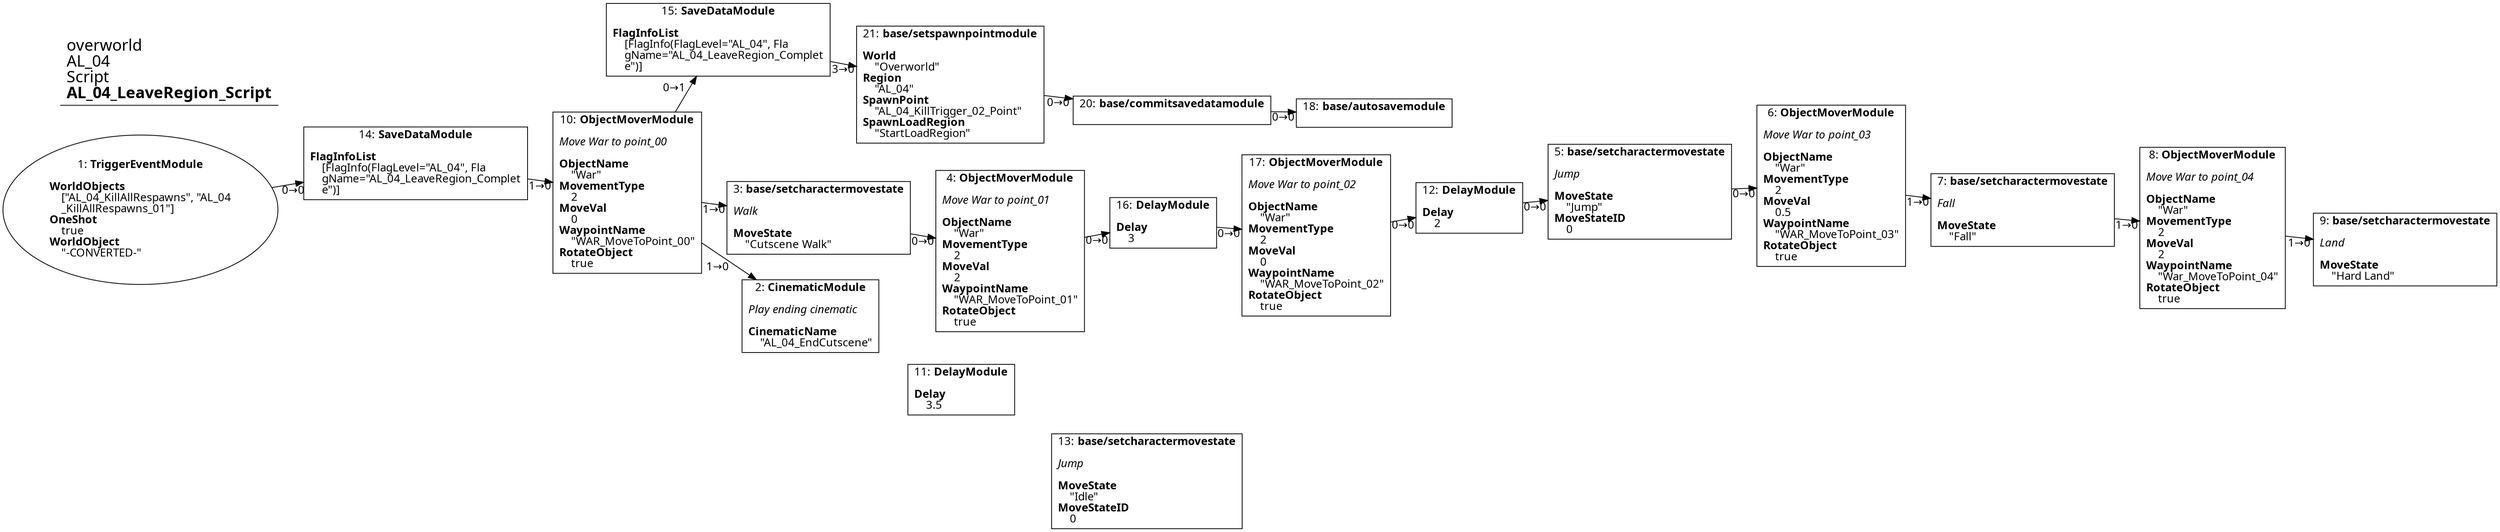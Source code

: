 digraph {
    layout = fdp;
    overlap = prism;
    sep = "+16";
    splines = spline;

    node [ shape = box ];

    graph [ fontname = "Segoe UI" ];
    node [ fontname = "Segoe UI" ];
    edge [ fontname = "Segoe UI" ];

    1 [ label = <1: <b>TriggerEventModule</b><br/><br/><b>WorldObjects</b><br align="left"/>    [&quot;AL_04_KillAllRespawns&quot;, &quot;AL_04<br align="left"/>    _KillAllRespawns_01&quot;]<br align="left"/><b>OneShot</b><br align="left"/>    true<br align="left"/><b>WorldObject</b><br align="left"/>    &quot;-CONVERTED-&quot;<br align="left"/>> ];
    1 [ shape = oval ]
    1 [ pos = "-0.296,-0.38200003!" ];
    1 -> 14 [ label = "0→0" ];

    2 [ label = <2: <b>CinematicModule</b><br/><br/><i>Play ending cinematic<br align="left"/></i><br align="left"/><b>CinematicName</b><br align="left"/>    &quot;AL_04_EndCutscene&quot;<br align="left"/>> ];
    2 [ pos = "0.523,-0.564!" ];

    3 [ label = <3: <b>base/setcharactermovestate</b><br/><br/><i>Walk<br align="left"/></i><br align="left"/><b>MoveState</b><br align="left"/>    &quot;Cutscene Walk&quot;<br align="left"/>> ];
    3 [ pos = "0.52400005,-0.42800003!" ];
    3 -> 4 [ label = "0→0" ];

    4 [ label = <4: <b>ObjectMoverModule</b><br/><br/><i>Move War to point_01<br align="left"/></i><br align="left"/><b>ObjectName</b><br align="left"/>    &quot;War&quot;<br align="left"/><b>MovementType</b><br align="left"/>    2<br align="left"/><b>MoveVal</b><br align="left"/>    2<br align="left"/><b>WaypointName</b><br align="left"/>    &quot;WAR_MoveToPoint_01&quot;<br align="left"/><b>RotateObject</b><br align="left"/>    true<br align="left"/>> ];
    4 [ pos = "0.81500006,-0.42800003!" ];
    4 -> 16 [ label = "0→0" ];

    5 [ label = <5: <b>base/setcharactermovestate</b><br/><br/><i>Jump<br align="left"/></i><br align="left"/><b>MoveState</b><br align="left"/>    &quot;Jump&quot;<br align="left"/><b>MoveStateID</b><br align="left"/>    0<br align="left"/>> ];
    5 [ pos = "1.6650001,-0.42800003!" ];
    5 -> 6 [ label = "0→0" ];

    6 [ label = <6: <b>ObjectMoverModule</b><br/><br/><i>Move War to point_03<br align="left"/></i><br align="left"/><b>ObjectName</b><br align="left"/>    &quot;War&quot;<br align="left"/><b>MovementType</b><br align="left"/>    2<br align="left"/><b>MoveVal</b><br align="left"/>    0.5<br align="left"/><b>WaypointName</b><br align="left"/>    &quot;WAR_MoveToPoint_03&quot;<br align="left"/><b>RotateObject</b><br align="left"/>    true<br align="left"/>> ];
    6 [ pos = "1.9690001,-0.42700002!" ];
    6 -> 7 [ label = "1→0" ];

    7 [ label = <7: <b>base/setcharactermovestate</b><br/><br/><i>Fall<br align="left"/></i><br align="left"/><b>MoveState</b><br align="left"/>    &quot;Fall&quot;<br align="left"/>> ];
    7 [ pos = "2.1850002,-0.45000002!" ];
    7 -> 8 [ label = "1→0" ];

    8 [ label = <8: <b>ObjectMoverModule</b><br/><br/><i>Move War to point_04<br align="left"/></i><br align="left"/><b>ObjectName</b><br align="left"/>    &quot;War&quot;<br align="left"/><b>MovementType</b><br align="left"/>    2<br align="left"/><b>MoveVal</b><br align="left"/>    2<br align="left"/><b>WaypointName</b><br align="left"/>    &quot;War_MoveToPoint_04&quot;<br align="left"/><b>RotateObject</b><br align="left"/>    true<br align="left"/>> ];
    8 [ pos = "2.483,-0.47300002!" ];
    8 -> 9 [ label = "1→0" ];

    9 [ label = <9: <b>base/setcharactermovestate</b><br/><br/><i>Land<br align="left"/></i><br align="left"/><b>MoveState</b><br align="left"/>    &quot;Hard Land&quot;<br align="left"/>> ];
    9 [ pos = "2.69,-0.49600002!" ];

    10 [ label = <10: <b>ObjectMoverModule</b><br/><br/><i>Move War to point_00<br align="left"/></i><br align="left"/><b>ObjectName</b><br align="left"/>    &quot;War&quot;<br align="left"/><b>MovementType</b><br align="left"/>    2<br align="left"/><b>MoveVal</b><br align="left"/>    0<br align="left"/><b>WaypointName</b><br align="left"/>    &quot;WAR_MoveToPoint_00&quot;<br align="left"/><b>RotateObject</b><br align="left"/>    true<br align="left"/>> ];
    10 [ pos = "0.319,-0.40500003!" ];
    10 -> 3 [ label = "1→0" ];
    10 -> 2 [ label = "1→0" ];
    10 -> 15 [ label = "0→1" ];

    11 [ label = <11: <b>DelayModule</b><br/><br/><b>Delay</b><br align="left"/>    3.5<br align="left"/>> ];
    11 [ pos = "0.70500004,-0.90700006!" ];

    12 [ label = <12: <b>DelayModule</b><br/><br/><b>Delay</b><br align="left"/>    2<br align="left"/>> ];
    12 [ pos = "1.4580001,-0.42800003!" ];
    12 -> 5 [ label = "0→0" ];

    13 [ label = <13: <b>base/setcharactermovestate</b><br/><br/><i>Jump<br align="left"/></i><br align="left"/><b>MoveState</b><br align="left"/>    &quot;Idle&quot;<br align="left"/><b>MoveStateID</b><br align="left"/>    0<br align="left"/>> ];
    13 [ pos = "0.84800005,-0.9760001!" ];

    14 [ label = <14: <b>SaveDataModule</b><br/><br/><b>FlagInfoList</b><br align="left"/>    [FlagInfo(FlagLevel=&quot;AL_04&quot;, Fla<br align="left"/>    gName=&quot;AL_04_LeaveRegion_Complet<br align="left"/>    e&quot;)]<br align="left"/>> ];
    14 [ pos = "-0.019000001,-0.38200003!" ];
    14 -> 10 [ label = "1→0" ];

    15 [ label = <15: <b>SaveDataModule</b><br/><br/><b>FlagInfoList</b><br align="left"/>    [FlagInfo(FlagLevel=&quot;AL_04&quot;, Fla<br align="left"/>    gName=&quot;AL_04_LeaveRegion_Complet<br align="left"/>    e&quot;)]<br align="left"/>> ];
    15 [ pos = "0.52900004,-0.24800001!" ];
    15 -> 21 [ label = "3→0" ];

    16 [ label = <16: <b>DelayModule</b><br/><br/><b>Delay</b><br align="left"/>    3<br align="left"/>> ];
    16 [ pos = "1.023,-0.42800003!" ];
    16 -> 17 [ label = "0→0" ];

    17 [ label = <17: <b>ObjectMoverModule</b><br/><br/><i>Move War to point_02<br align="left"/></i><br align="left"/><b>ObjectName</b><br align="left"/>    &quot;War&quot;<br align="left"/><b>MovementType</b><br align="left"/>    2<br align="left"/><b>MoveVal</b><br align="left"/>    0<br align="left"/><b>WaypointName</b><br align="left"/>    &quot;WAR_MoveToPoint_02&quot;<br align="left"/><b>RotateObject</b><br align="left"/>    true<br align="left"/>> ];
    17 [ pos = "1.2340001,-0.42800003!" ];
    17 -> 12 [ label = "0→0" ];

    18 [ label = <18: <b>base/autosavemodule</b><br/><br/>> ];
    18 [ pos = "1.2310001,-0.294!" ];

    20 [ label = <20: <b>base/commitsavedatamodule</b><br/><br/>> ];
    20 [ pos = "0.98,-0.294!" ];
    20 -> 18 [ label = "0→0" ];

    21 [ label = <21: <b>base/setspawnpointmodule</b><br/><br/><b>World</b><br align="left"/>    &quot;Overworld&quot;<br align="left"/><b>Region</b><br align="left"/>    &quot;AL_04&quot;<br align="left"/><b>SpawnPoint</b><br align="left"/>    &quot;AL_04_KillTrigger_02_Point&quot;<br align="left"/><b>SpawnLoadRegion</b><br align="left"/>    &quot;StartLoadRegion&quot;<br align="left"/>> ];
    21 [ pos = "0.76500005,-0.294!" ];
    21 -> 20 [ label = "0→0" ];

    title [ pos = "-0.29700002,-0.24700001!" ];
    title [ shape = underline ];
    title [ label = <<font point-size="20">overworld<br align="left"/>AL_04<br align="left"/>Script<br align="left"/><b>AL_04_LeaveRegion_Script</b><br align="left"/></font>> ];
}
